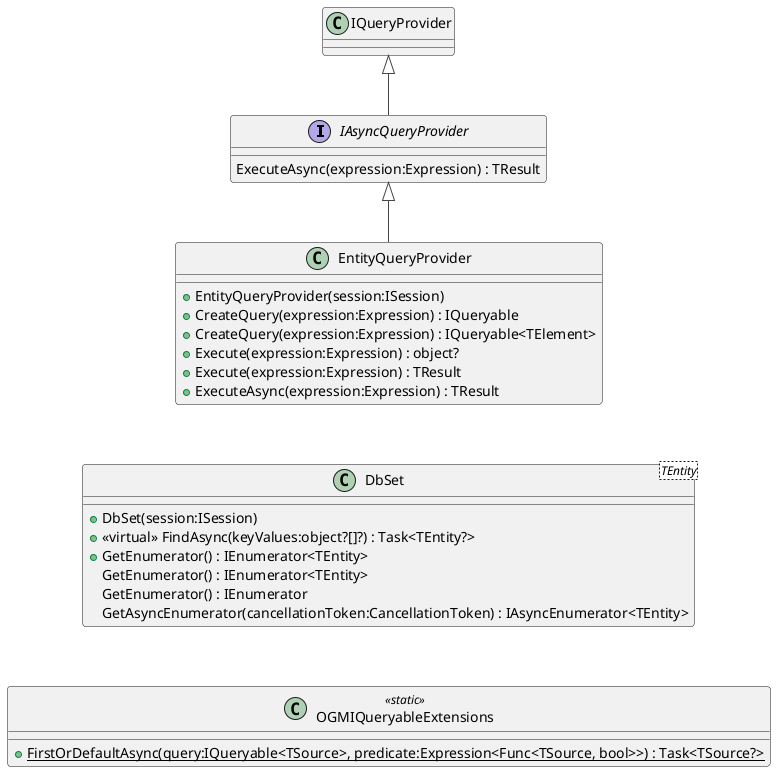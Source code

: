 @startuml QueryProvider
!theme vibrant

interface IAsyncQueryProvider {
    ExecuteAsync(expression:Expression) : TResult
}
IQueryProvider <|-- IAsyncQueryProvider

class EntityQueryProvider {
    + EntityQueryProvider(session:ISession)
    + CreateQuery(expression:Expression) : IQueryable
    + CreateQuery(expression:Expression) : IQueryable<TElement>
    + Execute(expression:Expression) : object?
    + Execute(expression:Expression) : TResult
    + ExecuteAsync(expression:Expression) : TResult
}
IAsyncQueryProvider <|-- EntityQueryProvider

class "DbSet"<TEntity> {
    + DbSet(session:ISession)
    + <<virtual>> FindAsync(keyValues:object?[]?) : Task<TEntity?>
    + GetEnumerator() : IEnumerator<TEntity>
    GetEnumerator() : IEnumerator<TEntity>
    GetEnumerator() : IEnumerator
    GetAsyncEnumerator(cancellationToken:CancellationToken) : IAsyncEnumerator<TEntity>
}

class OGMIQueryableExtensions <<static>> {
    + {static} FirstOrDefaultAsync(query:IQueryable<TSource>, predicate:Expression<Func<TSource, bool>>) : Task<TSource?>
}

DbSet -[hidden]-> OGMIQueryableExtensions
EntityQueryProvider -[hidden]-> DbSet

@enduml